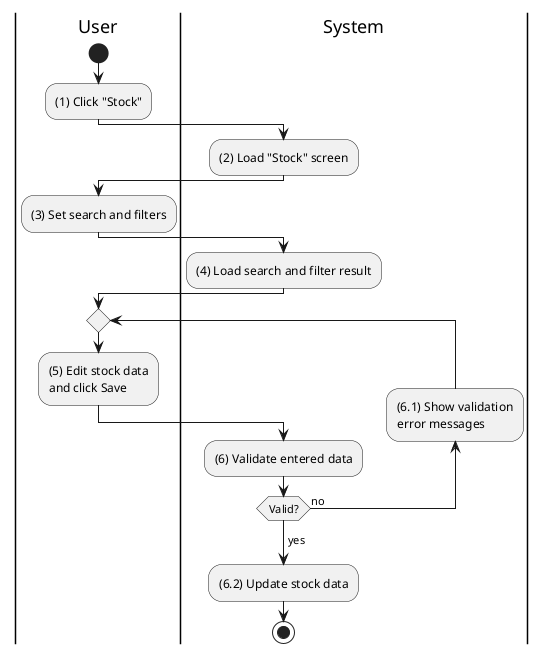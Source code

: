 @startuml inventory-stock-manage
|u|User
|s|System

|u|
start
:(1) Click "Stock";

|s|
:(2) Load "Stock" screen;

|u|
:(3) Set search and filters;

|s|
:(4) Load search and filter result;

|u|
repeat
    :(5) Edit stock data\nand click Save;

    |s|
    :(6) Validate entered data;
    backward:(6.1) Show validation
    error messages;
repeat while (Valid?) is (no)
->yes;
:(6.2) Update stock data;
stop
@enduml